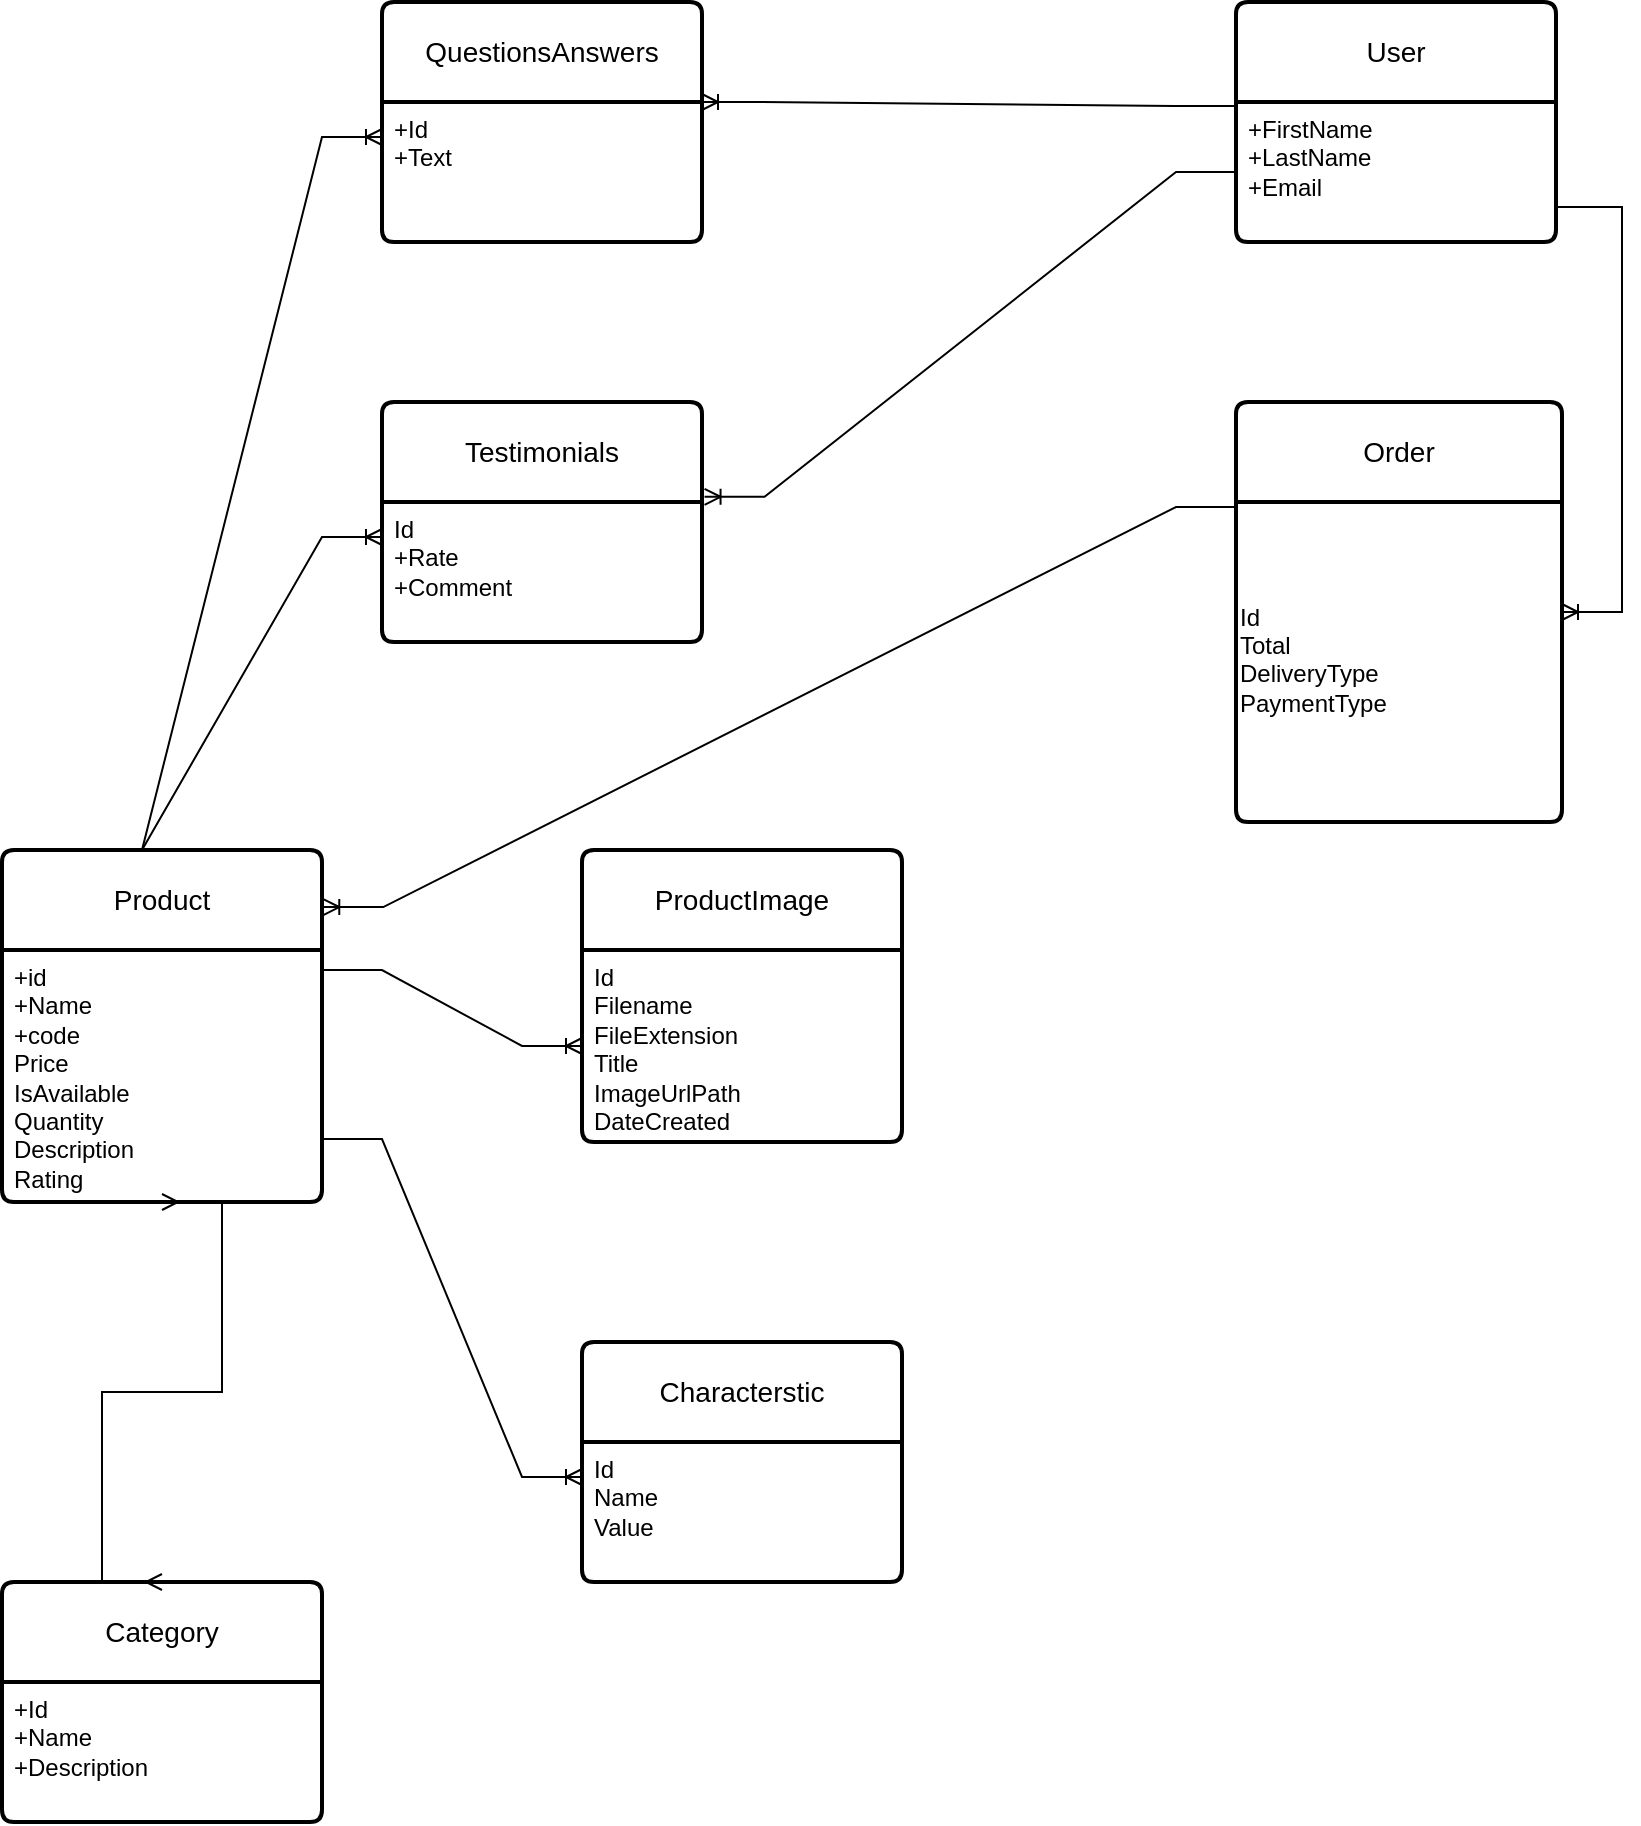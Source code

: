 <mxfile version="24.6.4" type="github">
  <diagram name="Page-1" id="2G2clgIktXzDvsGX44Wx">
    <mxGraphModel dx="2074" dy="1098" grid="1" gridSize="10" guides="1" tooltips="1" connect="1" arrows="1" fold="1" page="1" pageScale="1" pageWidth="1654" pageHeight="1169" math="0" shadow="0">
      <root>
        <mxCell id="0" />
        <mxCell id="1" parent="0" />
        <mxCell id="EjFapSTFmHnafdtcggYt-1" value="&lt;div&gt;User&lt;/div&gt;" style="swimlane;childLayout=stackLayout;horizontal=1;startSize=50;horizontalStack=0;rounded=1;fontSize=14;fontStyle=0;strokeWidth=2;resizeParent=0;resizeLast=1;shadow=0;dashed=0;align=center;arcSize=4;whiteSpace=wrap;html=1;" parent="1" vertex="1">
          <mxGeometry x="747" y="40" width="160" height="120" as="geometry">
            <mxRectangle x="505" y="50" width="70" height="50" as="alternateBounds" />
          </mxGeometry>
        </mxCell>
        <mxCell id="EjFapSTFmHnafdtcggYt-2" value="+FirstName&lt;br&gt;+LastName&lt;br&gt;+Email" style="align=left;strokeColor=none;fillColor=none;spacingLeft=4;fontSize=12;verticalAlign=top;resizable=0;rotatable=0;part=1;html=1;" parent="EjFapSTFmHnafdtcggYt-1" vertex="1">
          <mxGeometry y="50" width="160" height="70" as="geometry" />
        </mxCell>
        <mxCell id="EjFapSTFmHnafdtcggYt-11" value="Order" style="swimlane;childLayout=stackLayout;horizontal=1;startSize=50;horizontalStack=0;rounded=1;fontSize=14;fontStyle=0;strokeWidth=2;resizeParent=0;resizeLast=1;shadow=0;dashed=0;align=center;arcSize=4;whiteSpace=wrap;html=1;" parent="1" vertex="1">
          <mxGeometry x="747" y="240" width="163" height="210" as="geometry">
            <mxRectangle x="505" y="50" width="70" height="50" as="alternateBounds" />
          </mxGeometry>
        </mxCell>
        <mxCell id="Wb85t1oUKl6ITRCX41S2-25" value="&lt;p style=&quot;line-height: 110%;&quot;&gt;&lt;/p&gt;&lt;div align=&quot;left&quot;&gt;Id&lt;/div&gt;&lt;div align=&quot;left&quot;&gt;Total&lt;br&gt;&lt;/div&gt;&lt;div align=&quot;left&quot;&gt;DeliveryType&lt;/div&gt;&lt;div align=&quot;left&quot;&gt;PaymentType&lt;/div&gt;&lt;div align=&quot;left&quot;&gt;&lt;br&gt;&lt;/div&gt;" style="text;html=1;align=left;verticalAlign=middle;resizable=0;points=[];autosize=1;strokeColor=none;fillColor=none;" parent="EjFapSTFmHnafdtcggYt-11" vertex="1">
          <mxGeometry y="50" width="163" height="160" as="geometry" />
        </mxCell>
        <mxCell id="EjFapSTFmHnafdtcggYt-16" value="" style="edgeStyle=entityRelationEdgeStyle;fontSize=12;html=1;endArrow=ERoneToMany;rounded=0;exitX=1;exitY=0.75;exitDx=0;exitDy=0;" parent="1" source="EjFapSTFmHnafdtcggYt-2" target="EjFapSTFmHnafdtcggYt-11" edge="1">
          <mxGeometry width="100" height="100" relative="1" as="geometry">
            <mxPoint x="1037" y="160" as="sourcePoint" />
            <mxPoint x="1080" y="260" as="targetPoint" />
            <Array as="points">
              <mxPoint x="1050" y="137.5" />
              <mxPoint x="1040" y="137.5" />
              <mxPoint x="1060" y="217.5" />
              <mxPoint x="1090" y="217.5" />
            </Array>
          </mxGeometry>
        </mxCell>
        <mxCell id="EjFapSTFmHnafdtcggYt-17" value="ProductImage" style="swimlane;childLayout=stackLayout;horizontal=1;startSize=50;horizontalStack=0;rounded=1;fontSize=14;fontStyle=0;strokeWidth=2;resizeParent=0;resizeLast=1;shadow=0;dashed=0;align=center;arcSize=4;whiteSpace=wrap;html=1;" parent="1" vertex="1">
          <mxGeometry x="420" y="464" width="160" height="146" as="geometry" />
        </mxCell>
        <mxCell id="EjFapSTFmHnafdtcggYt-18" value="&lt;div&gt;Id&lt;/div&gt;&lt;div&gt;Filename&lt;/div&gt;&lt;div&gt;FileExtension&lt;/div&gt;&lt;div&gt;Title&lt;/div&gt;&lt;div&gt;ImageUrlPath&lt;/div&gt;&lt;div&gt;DateCreated&lt;br&gt;&lt;/div&gt;" style="align=left;strokeColor=none;fillColor=none;spacingLeft=4;fontSize=12;verticalAlign=top;resizable=0;rotatable=0;part=1;html=1;" parent="EjFapSTFmHnafdtcggYt-17" vertex="1">
          <mxGeometry y="50" width="160" height="96" as="geometry" />
        </mxCell>
        <mxCell id="EjFapSTFmHnafdtcggYt-19" value="" style="edgeStyle=entityRelationEdgeStyle;fontSize=12;html=1;endArrow=ERoneToMany;rounded=0;exitX=1;exitY=0.5;exitDx=0;exitDy=0;entryX=0;entryY=0.5;entryDx=0;entryDy=0;" parent="1" target="EjFapSTFmHnafdtcggYt-18" edge="1">
          <mxGeometry width="100" height="100" relative="1" as="geometry">
            <mxPoint x="290" y="524" as="sourcePoint" />
            <mxPoint x="410" y="560" as="targetPoint" />
          </mxGeometry>
        </mxCell>
        <mxCell id="Wb85t1oUKl6ITRCX41S2-3" value="Product" style="swimlane;childLayout=stackLayout;horizontal=1;startSize=50;horizontalStack=0;rounded=1;fontSize=14;fontStyle=0;strokeWidth=2;resizeParent=0;resizeLast=1;shadow=0;dashed=0;align=center;arcSize=4;whiteSpace=wrap;html=1;" parent="1" vertex="1">
          <mxGeometry x="130" y="464" width="160" height="176" as="geometry" />
        </mxCell>
        <object label="+id&lt;br&gt;+Name&lt;br&gt;&lt;div&gt;+code&lt;/div&gt;&lt;div&gt;Price&lt;/div&gt;&lt;div&gt;IsAvailable&lt;/div&gt;&lt;div&gt;Quantity&lt;/div&gt;&lt;div&gt;Description&lt;/div&gt;Rating" Price="" id="Wb85t1oUKl6ITRCX41S2-4">
          <mxCell style="align=left;strokeColor=none;fillColor=none;spacingLeft=4;fontSize=12;verticalAlign=top;resizable=0;rotatable=0;part=1;html=1;" parent="Wb85t1oUKl6ITRCX41S2-3" vertex="1">
            <mxGeometry y="50" width="160" height="126" as="geometry" />
          </mxCell>
        </object>
        <mxCell id="Wb85t1oUKl6ITRCX41S2-5" value="Characterstic" style="swimlane;childLayout=stackLayout;horizontal=1;startSize=50;horizontalStack=0;rounded=1;fontSize=14;fontStyle=0;strokeWidth=2;resizeParent=0;resizeLast=1;shadow=0;dashed=0;align=center;arcSize=4;whiteSpace=wrap;html=1;" parent="1" vertex="1">
          <mxGeometry x="420" y="710" width="160" height="120" as="geometry" />
        </mxCell>
        <mxCell id="Wb85t1oUKl6ITRCX41S2-6" value="&lt;div&gt;Id&lt;/div&gt;&lt;div&gt;Name&lt;/div&gt;&lt;div&gt;Value&lt;br&gt;&lt;/div&gt;" style="align=left;strokeColor=none;fillColor=none;spacingLeft=4;fontSize=12;verticalAlign=top;resizable=0;rotatable=0;part=1;html=1;" parent="Wb85t1oUKl6ITRCX41S2-5" vertex="1">
          <mxGeometry y="50" width="160" height="70" as="geometry" />
        </mxCell>
        <mxCell id="Wb85t1oUKl6ITRCX41S2-9" value="" style="edgeStyle=entityRelationEdgeStyle;fontSize=12;html=1;endArrow=ERoneToMany;rounded=0;exitX=1;exitY=0.75;exitDx=0;exitDy=0;entryX=0;entryY=0.25;entryDx=0;entryDy=0;" parent="1" source="Wb85t1oUKl6ITRCX41S2-4" target="Wb85t1oUKl6ITRCX41S2-6" edge="1">
          <mxGeometry width="100" height="100" relative="1" as="geometry">
            <mxPoint x="300" y="750" as="sourcePoint" />
            <mxPoint x="400" y="650" as="targetPoint" />
          </mxGeometry>
        </mxCell>
        <mxCell id="Wb85t1oUKl6ITRCX41S2-10" value="Testimonials" style="swimlane;childLayout=stackLayout;horizontal=1;startSize=50;horizontalStack=0;rounded=1;fontSize=14;fontStyle=0;strokeWidth=2;resizeParent=0;resizeLast=1;shadow=0;dashed=0;align=center;arcSize=4;whiteSpace=wrap;html=1;" parent="1" vertex="1">
          <mxGeometry x="320" y="240" width="160" height="120" as="geometry" />
        </mxCell>
        <mxCell id="Wb85t1oUKl6ITRCX41S2-11" value="Id&lt;br&gt;+Rate&lt;br&gt;+Comment" style="align=left;strokeColor=none;fillColor=none;spacingLeft=4;fontSize=12;verticalAlign=top;resizable=0;rotatable=0;part=1;html=1;" parent="Wb85t1oUKl6ITRCX41S2-10" vertex="1">
          <mxGeometry y="50" width="160" height="70" as="geometry" />
        </mxCell>
        <mxCell id="Wb85t1oUKl6ITRCX41S2-13" value="" style="edgeStyle=entityRelationEdgeStyle;fontSize=12;html=1;endArrow=ERoneToMany;rounded=0;exitX=0.25;exitY=0;exitDx=0;exitDy=0;entryX=0;entryY=0.25;entryDx=0;entryDy=0;" parent="1" source="Wb85t1oUKl6ITRCX41S2-3" target="Wb85t1oUKl6ITRCX41S2-11" edge="1">
          <mxGeometry width="100" height="100" relative="1" as="geometry">
            <mxPoint x="150" y="390" as="sourcePoint" />
            <mxPoint x="250" y="290" as="targetPoint" />
          </mxGeometry>
        </mxCell>
        <mxCell id="Wb85t1oUKl6ITRCX41S2-14" value="QuestionsAnswers" style="swimlane;childLayout=stackLayout;horizontal=1;startSize=50;horizontalStack=0;rounded=1;fontSize=14;fontStyle=0;strokeWidth=2;resizeParent=0;resizeLast=1;shadow=0;dashed=0;align=center;arcSize=4;whiteSpace=wrap;html=1;" parent="1" vertex="1">
          <mxGeometry x="320" y="40" width="160" height="120" as="geometry" />
        </mxCell>
        <mxCell id="Wb85t1oUKl6ITRCX41S2-15" value="+Id&lt;br&gt;+Text" style="align=left;strokeColor=none;fillColor=none;spacingLeft=4;fontSize=12;verticalAlign=top;resizable=0;rotatable=0;part=1;html=1;" parent="Wb85t1oUKl6ITRCX41S2-14" vertex="1">
          <mxGeometry y="50" width="160" height="70" as="geometry" />
        </mxCell>
        <mxCell id="Wb85t1oUKl6ITRCX41S2-16" value="" style="edgeStyle=entityRelationEdgeStyle;fontSize=12;html=1;endArrow=ERoneToMany;rounded=0;exitX=0.25;exitY=0;exitDx=0;exitDy=0;entryX=0;entryY=0.25;entryDx=0;entryDy=0;" parent="1" source="Wb85t1oUKl6ITRCX41S2-3" target="Wb85t1oUKl6ITRCX41S2-15" edge="1">
          <mxGeometry width="100" height="100" relative="1" as="geometry">
            <mxPoint x="110" y="320" as="sourcePoint" />
            <mxPoint x="210" y="220" as="targetPoint" />
          </mxGeometry>
        </mxCell>
        <mxCell id="Wb85t1oUKl6ITRCX41S2-17" value="" style="edgeStyle=entityRelationEdgeStyle;fontSize=12;html=1;endArrow=ERoneToMany;rounded=0;exitX=-0.006;exitY=0.433;exitDx=0;exitDy=0;exitPerimeter=0;entryX=1;entryY=0;entryDx=0;entryDy=0;" parent="1" source="EjFapSTFmHnafdtcggYt-1" target="Wb85t1oUKl6ITRCX41S2-15" edge="1">
          <mxGeometry width="100" height="100" relative="1" as="geometry">
            <mxPoint x="480" y="430" as="sourcePoint" />
            <mxPoint x="580" y="330" as="targetPoint" />
          </mxGeometry>
        </mxCell>
        <mxCell id="Wb85t1oUKl6ITRCX41S2-18" value="" style="edgeStyle=entityRelationEdgeStyle;fontSize=12;html=1;endArrow=ERoneToMany;rounded=0;entryX=1.008;entryY=0.395;entryDx=0;entryDy=0;entryPerimeter=0;exitX=0;exitY=0.5;exitDx=0;exitDy=0;" parent="1" source="EjFapSTFmHnafdtcggYt-2" target="Wb85t1oUKl6ITRCX41S2-10" edge="1">
          <mxGeometry width="100" height="100" relative="1" as="geometry">
            <mxPoint x="530" y="330" as="sourcePoint" />
            <mxPoint x="630" y="230" as="targetPoint" />
          </mxGeometry>
        </mxCell>
        <mxCell id="Wb85t1oUKl6ITRCX41S2-19" value="Category" style="swimlane;childLayout=stackLayout;horizontal=1;startSize=50;horizontalStack=0;rounded=1;fontSize=14;fontStyle=0;strokeWidth=2;resizeParent=0;resizeLast=1;shadow=0;dashed=0;align=center;arcSize=4;whiteSpace=wrap;html=1;" parent="1" vertex="1">
          <mxGeometry x="130" y="830" width="160" height="120" as="geometry" />
        </mxCell>
        <mxCell id="Wb85t1oUKl6ITRCX41S2-20" value="+Id&lt;br&gt;+Name&lt;br&gt;+Description" style="align=left;strokeColor=none;fillColor=none;spacingLeft=4;fontSize=12;verticalAlign=top;resizable=0;rotatable=0;part=1;html=1;" parent="Wb85t1oUKl6ITRCX41S2-19" vertex="1">
          <mxGeometry y="50" width="160" height="70" as="geometry" />
        </mxCell>
        <mxCell id="Wb85t1oUKl6ITRCX41S2-21" value="" style="edgeStyle=entityRelationEdgeStyle;fontSize=12;html=1;endArrow=ERmany;startArrow=ERmany;rounded=0;entryX=0.5;entryY=1;entryDx=0;entryDy=0;exitX=0.5;exitY=0;exitDx=0;exitDy=0;" parent="1" source="Wb85t1oUKl6ITRCX41S2-19" target="Wb85t1oUKl6ITRCX41S2-4" edge="1">
          <mxGeometry width="100" height="100" relative="1" as="geometry">
            <mxPoint x="440" y="900" as="sourcePoint" />
            <mxPoint x="840" y="900" as="targetPoint" />
            <Array as="points">
              <mxPoint y="700" />
              <mxPoint x="200" y="750" />
              <mxPoint x="550" y="870" />
              <mxPoint x="220" y="650" />
            </Array>
          </mxGeometry>
        </mxCell>
        <mxCell id="Wb85t1oUKl6ITRCX41S2-22" value="" style="edgeStyle=entityRelationEdgeStyle;fontSize=12;html=1;endArrow=ERoneToMany;rounded=0;entryX=1.004;entryY=0.162;entryDx=0;entryDy=0;entryPerimeter=0;exitX=0;exitY=0.25;exitDx=0;exitDy=0;" parent="1" source="EjFapSTFmHnafdtcggYt-11" target="Wb85t1oUKl6ITRCX41S2-3" edge="1">
          <mxGeometry width="100" height="100" relative="1" as="geometry">
            <mxPoint x="550" y="380" as="sourcePoint" />
            <mxPoint x="650" y="280" as="targetPoint" />
          </mxGeometry>
        </mxCell>
      </root>
    </mxGraphModel>
  </diagram>
</mxfile>
